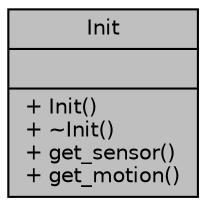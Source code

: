 digraph "Init"
{
  edge [fontname="Helvetica",fontsize="10",labelfontname="Helvetica",labelfontsize="10"];
  node [fontname="Helvetica",fontsize="10",shape=record];
  Node1 [label="{Init\n||+ Init()\l+ ~Init()\l+ get_sensor()\l+ get_motion()\l}",height=0.2,width=0.4,color="black", fillcolor="grey75", style="filled", fontcolor="black"];
}
